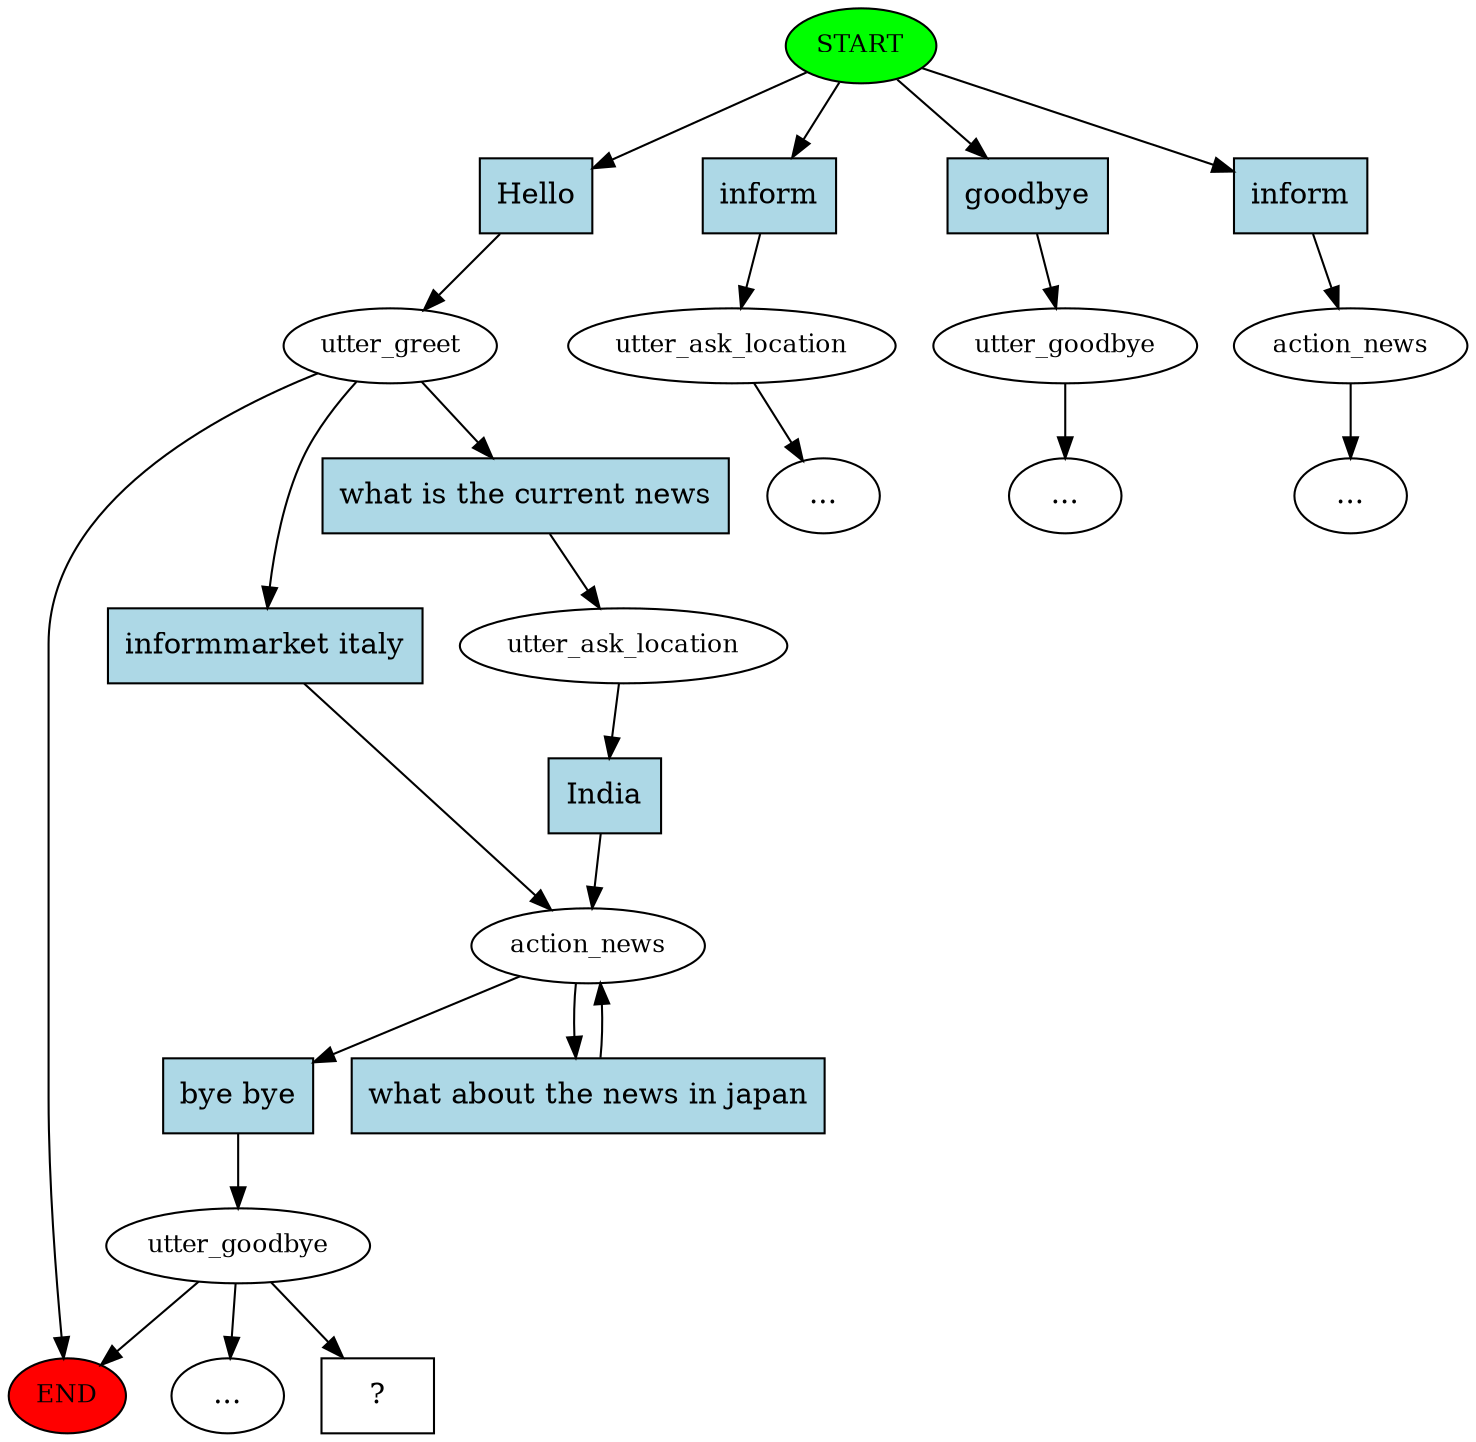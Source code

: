 digraph  {
0 [class="start active", fillcolor=green, fontsize=12, label=START, style=filled];
"-1" [class=end, fillcolor=red, fontsize=12, label=END, style=filled];
1 [class=active, fontsize=12, label=utter_greet];
2 [class=active, fontsize=12, label=action_news];
3 [class=active, fontsize=12, label=utter_goodbye];
"-4" [class=ellipsis, label="..."];
8 [class=active, fontsize=12, label=utter_ask_location];
16 [class="", fontsize=12, label=utter_ask_location];
18 [class="", fontsize=12, label=utter_goodbye];
"-6" [class=ellipsis, label="..."];
"-7" [class=ellipsis, label="..."];
20 [class="", fontsize=12, label=action_news];
"-8" [class=ellipsis, label="..."];
26 [class="intent dashed active", label="  ?  ", shape=rect];
27 [class="intent active", fillcolor=lightblue, label=Hello, shape=rect, style=filled];
28 [class=intent, fillcolor=lightblue, label=inform, shape=rect, style=filled];
29 [class=intent, fillcolor=lightblue, label=goodbye, shape=rect, style=filled];
30 [class=intent, fillcolor=lightblue, label=inform, shape=rect, style=filled];
31 [class=intent, fillcolor=lightblue, label="informmarket italy", shape=rect, style=filled];
32 [class="intent active", fillcolor=lightblue, label="what is the current news", shape=rect, style=filled];
33 [class="intent active", fillcolor=lightblue, label="bye bye", shape=rect, style=filled];
34 [class="intent active", fillcolor=lightblue, label="what about the news in japan", shape=rect, style=filled];
35 [class="intent active", fillcolor=lightblue, label=India, shape=rect, style=filled];
0 -> 27  [class=active, key=0];
0 -> 28  [class="", key=0];
0 -> 29  [class="", key=0];
0 -> 30  [class="", key=0];
1 -> "-1"  [class="", key=NONE, label=""];
1 -> 31  [class="", key=0];
1 -> 32  [class=active, key=0];
2 -> 33  [class=active, key=0];
2 -> 34  [class=active, key=0];
3 -> "-4"  [class="", key=NONE, label=""];
3 -> "-1"  [class="", key=NONE, label=""];
3 -> 26  [class=active, key=NONE, label=""];
8 -> 35  [class=active, key=0];
16 -> "-7"  [class="", key=NONE, label=""];
18 -> "-6"  [class="", key=NONE, label=""];
20 -> "-8"  [class="", key=NONE, label=""];
27 -> 1  [class=active, key=0];
28 -> 16  [class="", key=0];
29 -> 18  [class="", key=0];
30 -> 20  [class="", key=0];
31 -> 2  [class="", key=0];
32 -> 8  [class=active, key=0];
33 -> 3  [class=active, key=0];
34 -> 2  [class=active, key=0];
35 -> 2  [class=active, key=0];
}
